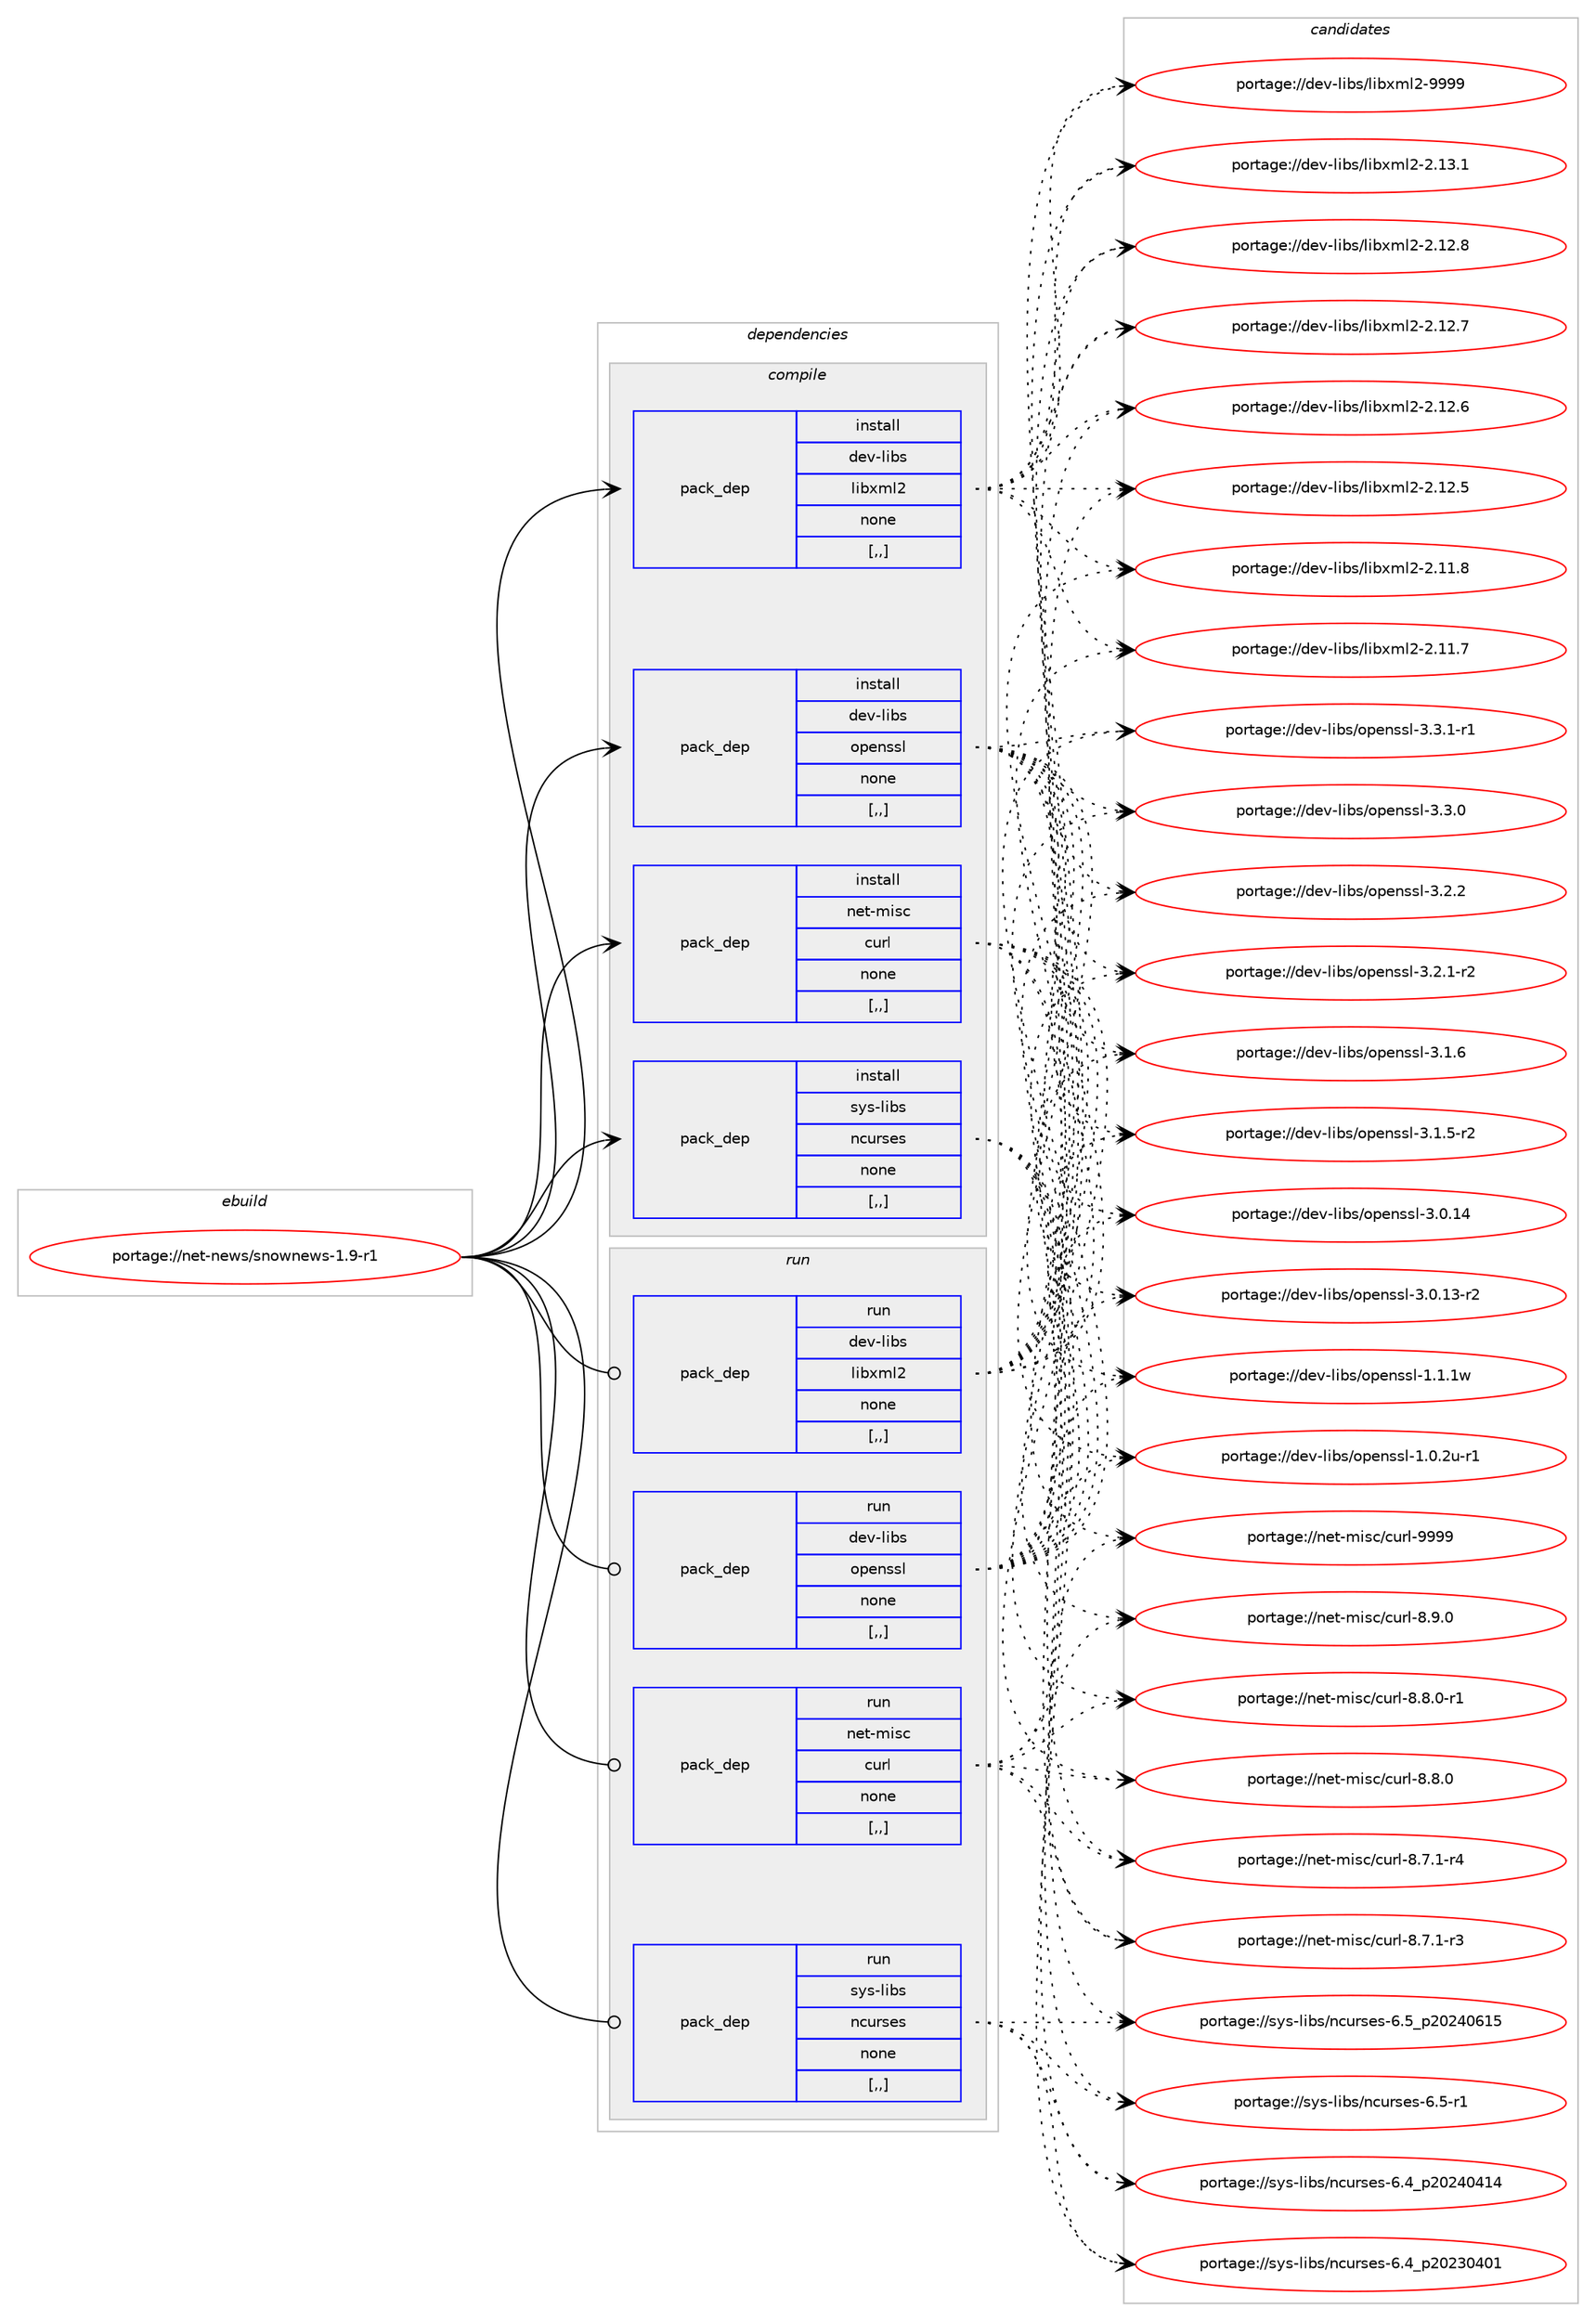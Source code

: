 digraph prolog {

# *************
# Graph options
# *************

newrank=true;
concentrate=true;
compound=true;
graph [rankdir=LR,fontname=Helvetica,fontsize=10,ranksep=1.5];#, ranksep=2.5, nodesep=0.2];
edge  [arrowhead=vee];
node  [fontname=Helvetica,fontsize=10];

# **********
# The ebuild
# **********

subgraph cluster_leftcol {
color=gray;
label=<<i>ebuild</i>>;
id [label="portage://net-news/snownews-1.9-r1", color=red, width=4, href="../net-news/snownews-1.9-r1.svg"];
}

# ****************
# The dependencies
# ****************

subgraph cluster_midcol {
color=gray;
label=<<i>dependencies</i>>;
subgraph cluster_compile {
fillcolor="#eeeeee";
style=filled;
label=<<i>compile</i>>;
subgraph pack276712 {
dependency379551 [label=<<TABLE BORDER="0" CELLBORDER="1" CELLSPACING="0" CELLPADDING="4" WIDTH="220"><TR><TD ROWSPAN="6" CELLPADDING="30">pack_dep</TD></TR><TR><TD WIDTH="110">install</TD></TR><TR><TD>dev-libs</TD></TR><TR><TD>libxml2</TD></TR><TR><TD>none</TD></TR><TR><TD>[,,]</TD></TR></TABLE>>, shape=none, color=blue];
}
id:e -> dependency379551:w [weight=20,style="solid",arrowhead="vee"];
subgraph pack276713 {
dependency379552 [label=<<TABLE BORDER="0" CELLBORDER="1" CELLSPACING="0" CELLPADDING="4" WIDTH="220"><TR><TD ROWSPAN="6" CELLPADDING="30">pack_dep</TD></TR><TR><TD WIDTH="110">install</TD></TR><TR><TD>dev-libs</TD></TR><TR><TD>openssl</TD></TR><TR><TD>none</TD></TR><TR><TD>[,,]</TD></TR></TABLE>>, shape=none, color=blue];
}
id:e -> dependency379552:w [weight=20,style="solid",arrowhead="vee"];
subgraph pack276714 {
dependency379553 [label=<<TABLE BORDER="0" CELLBORDER="1" CELLSPACING="0" CELLPADDING="4" WIDTH="220"><TR><TD ROWSPAN="6" CELLPADDING="30">pack_dep</TD></TR><TR><TD WIDTH="110">install</TD></TR><TR><TD>net-misc</TD></TR><TR><TD>curl</TD></TR><TR><TD>none</TD></TR><TR><TD>[,,]</TD></TR></TABLE>>, shape=none, color=blue];
}
id:e -> dependency379553:w [weight=20,style="solid",arrowhead="vee"];
subgraph pack276715 {
dependency379554 [label=<<TABLE BORDER="0" CELLBORDER="1" CELLSPACING="0" CELLPADDING="4" WIDTH="220"><TR><TD ROWSPAN="6" CELLPADDING="30">pack_dep</TD></TR><TR><TD WIDTH="110">install</TD></TR><TR><TD>sys-libs</TD></TR><TR><TD>ncurses</TD></TR><TR><TD>none</TD></TR><TR><TD>[,,]</TD></TR></TABLE>>, shape=none, color=blue];
}
id:e -> dependency379554:w [weight=20,style="solid",arrowhead="vee"];
}
subgraph cluster_compileandrun {
fillcolor="#eeeeee";
style=filled;
label=<<i>compile and run</i>>;
}
subgraph cluster_run {
fillcolor="#eeeeee";
style=filled;
label=<<i>run</i>>;
subgraph pack276716 {
dependency379555 [label=<<TABLE BORDER="0" CELLBORDER="1" CELLSPACING="0" CELLPADDING="4" WIDTH="220"><TR><TD ROWSPAN="6" CELLPADDING="30">pack_dep</TD></TR><TR><TD WIDTH="110">run</TD></TR><TR><TD>dev-libs</TD></TR><TR><TD>libxml2</TD></TR><TR><TD>none</TD></TR><TR><TD>[,,]</TD></TR></TABLE>>, shape=none, color=blue];
}
id:e -> dependency379555:w [weight=20,style="solid",arrowhead="odot"];
subgraph pack276717 {
dependency379556 [label=<<TABLE BORDER="0" CELLBORDER="1" CELLSPACING="0" CELLPADDING="4" WIDTH="220"><TR><TD ROWSPAN="6" CELLPADDING="30">pack_dep</TD></TR><TR><TD WIDTH="110">run</TD></TR><TR><TD>dev-libs</TD></TR><TR><TD>openssl</TD></TR><TR><TD>none</TD></TR><TR><TD>[,,]</TD></TR></TABLE>>, shape=none, color=blue];
}
id:e -> dependency379556:w [weight=20,style="solid",arrowhead="odot"];
subgraph pack276718 {
dependency379557 [label=<<TABLE BORDER="0" CELLBORDER="1" CELLSPACING="0" CELLPADDING="4" WIDTH="220"><TR><TD ROWSPAN="6" CELLPADDING="30">pack_dep</TD></TR><TR><TD WIDTH="110">run</TD></TR><TR><TD>net-misc</TD></TR><TR><TD>curl</TD></TR><TR><TD>none</TD></TR><TR><TD>[,,]</TD></TR></TABLE>>, shape=none, color=blue];
}
id:e -> dependency379557:w [weight=20,style="solid",arrowhead="odot"];
subgraph pack276719 {
dependency379558 [label=<<TABLE BORDER="0" CELLBORDER="1" CELLSPACING="0" CELLPADDING="4" WIDTH="220"><TR><TD ROWSPAN="6" CELLPADDING="30">pack_dep</TD></TR><TR><TD WIDTH="110">run</TD></TR><TR><TD>sys-libs</TD></TR><TR><TD>ncurses</TD></TR><TR><TD>none</TD></TR><TR><TD>[,,]</TD></TR></TABLE>>, shape=none, color=blue];
}
id:e -> dependency379558:w [weight=20,style="solid",arrowhead="odot"];
}
}

# **************
# The candidates
# **************

subgraph cluster_choices {
rank=same;
color=gray;
label=<<i>candidates</i>>;

subgraph choice276712 {
color=black;
nodesep=1;
choice10010111845108105981154710810598120109108504557575757 [label="portage://dev-libs/libxml2-9999", color=red, width=4,href="../dev-libs/libxml2-9999.svg"];
choice100101118451081059811547108105981201091085045504649514649 [label="portage://dev-libs/libxml2-2.13.1", color=red, width=4,href="../dev-libs/libxml2-2.13.1.svg"];
choice100101118451081059811547108105981201091085045504649504656 [label="portage://dev-libs/libxml2-2.12.8", color=red, width=4,href="../dev-libs/libxml2-2.12.8.svg"];
choice100101118451081059811547108105981201091085045504649504655 [label="portage://dev-libs/libxml2-2.12.7", color=red, width=4,href="../dev-libs/libxml2-2.12.7.svg"];
choice100101118451081059811547108105981201091085045504649504654 [label="portage://dev-libs/libxml2-2.12.6", color=red, width=4,href="../dev-libs/libxml2-2.12.6.svg"];
choice100101118451081059811547108105981201091085045504649504653 [label="portage://dev-libs/libxml2-2.12.5", color=red, width=4,href="../dev-libs/libxml2-2.12.5.svg"];
choice100101118451081059811547108105981201091085045504649494656 [label="portage://dev-libs/libxml2-2.11.8", color=red, width=4,href="../dev-libs/libxml2-2.11.8.svg"];
choice100101118451081059811547108105981201091085045504649494655 [label="portage://dev-libs/libxml2-2.11.7", color=red, width=4,href="../dev-libs/libxml2-2.11.7.svg"];
dependency379551:e -> choice10010111845108105981154710810598120109108504557575757:w [style=dotted,weight="100"];
dependency379551:e -> choice100101118451081059811547108105981201091085045504649514649:w [style=dotted,weight="100"];
dependency379551:e -> choice100101118451081059811547108105981201091085045504649504656:w [style=dotted,weight="100"];
dependency379551:e -> choice100101118451081059811547108105981201091085045504649504655:w [style=dotted,weight="100"];
dependency379551:e -> choice100101118451081059811547108105981201091085045504649504654:w [style=dotted,weight="100"];
dependency379551:e -> choice100101118451081059811547108105981201091085045504649504653:w [style=dotted,weight="100"];
dependency379551:e -> choice100101118451081059811547108105981201091085045504649494656:w [style=dotted,weight="100"];
dependency379551:e -> choice100101118451081059811547108105981201091085045504649494655:w [style=dotted,weight="100"];
}
subgraph choice276713 {
color=black;
nodesep=1;
choice1001011184510810598115471111121011101151151084551465146494511449 [label="portage://dev-libs/openssl-3.3.1-r1", color=red, width=4,href="../dev-libs/openssl-3.3.1-r1.svg"];
choice100101118451081059811547111112101110115115108455146514648 [label="portage://dev-libs/openssl-3.3.0", color=red, width=4,href="../dev-libs/openssl-3.3.0.svg"];
choice100101118451081059811547111112101110115115108455146504650 [label="portage://dev-libs/openssl-3.2.2", color=red, width=4,href="../dev-libs/openssl-3.2.2.svg"];
choice1001011184510810598115471111121011101151151084551465046494511450 [label="portage://dev-libs/openssl-3.2.1-r2", color=red, width=4,href="../dev-libs/openssl-3.2.1-r2.svg"];
choice100101118451081059811547111112101110115115108455146494654 [label="portage://dev-libs/openssl-3.1.6", color=red, width=4,href="../dev-libs/openssl-3.1.6.svg"];
choice1001011184510810598115471111121011101151151084551464946534511450 [label="portage://dev-libs/openssl-3.1.5-r2", color=red, width=4,href="../dev-libs/openssl-3.1.5-r2.svg"];
choice10010111845108105981154711111210111011511510845514648464952 [label="portage://dev-libs/openssl-3.0.14", color=red, width=4,href="../dev-libs/openssl-3.0.14.svg"];
choice100101118451081059811547111112101110115115108455146484649514511450 [label="portage://dev-libs/openssl-3.0.13-r2", color=red, width=4,href="../dev-libs/openssl-3.0.13-r2.svg"];
choice100101118451081059811547111112101110115115108454946494649119 [label="portage://dev-libs/openssl-1.1.1w", color=red, width=4,href="../dev-libs/openssl-1.1.1w.svg"];
choice1001011184510810598115471111121011101151151084549464846501174511449 [label="portage://dev-libs/openssl-1.0.2u-r1", color=red, width=4,href="../dev-libs/openssl-1.0.2u-r1.svg"];
dependency379552:e -> choice1001011184510810598115471111121011101151151084551465146494511449:w [style=dotted,weight="100"];
dependency379552:e -> choice100101118451081059811547111112101110115115108455146514648:w [style=dotted,weight="100"];
dependency379552:e -> choice100101118451081059811547111112101110115115108455146504650:w [style=dotted,weight="100"];
dependency379552:e -> choice1001011184510810598115471111121011101151151084551465046494511450:w [style=dotted,weight="100"];
dependency379552:e -> choice100101118451081059811547111112101110115115108455146494654:w [style=dotted,weight="100"];
dependency379552:e -> choice1001011184510810598115471111121011101151151084551464946534511450:w [style=dotted,weight="100"];
dependency379552:e -> choice10010111845108105981154711111210111011511510845514648464952:w [style=dotted,weight="100"];
dependency379552:e -> choice100101118451081059811547111112101110115115108455146484649514511450:w [style=dotted,weight="100"];
dependency379552:e -> choice100101118451081059811547111112101110115115108454946494649119:w [style=dotted,weight="100"];
dependency379552:e -> choice1001011184510810598115471111121011101151151084549464846501174511449:w [style=dotted,weight="100"];
}
subgraph choice276714 {
color=black;
nodesep=1;
choice110101116451091051159947991171141084557575757 [label="portage://net-misc/curl-9999", color=red, width=4,href="../net-misc/curl-9999.svg"];
choice11010111645109105115994799117114108455646574648 [label="portage://net-misc/curl-8.9.0", color=red, width=4,href="../net-misc/curl-8.9.0.svg"];
choice110101116451091051159947991171141084556465646484511449 [label="portage://net-misc/curl-8.8.0-r1", color=red, width=4,href="../net-misc/curl-8.8.0-r1.svg"];
choice11010111645109105115994799117114108455646564648 [label="portage://net-misc/curl-8.8.0", color=red, width=4,href="../net-misc/curl-8.8.0.svg"];
choice110101116451091051159947991171141084556465546494511452 [label="portage://net-misc/curl-8.7.1-r4", color=red, width=4,href="../net-misc/curl-8.7.1-r4.svg"];
choice110101116451091051159947991171141084556465546494511451 [label="portage://net-misc/curl-8.7.1-r3", color=red, width=4,href="../net-misc/curl-8.7.1-r3.svg"];
dependency379553:e -> choice110101116451091051159947991171141084557575757:w [style=dotted,weight="100"];
dependency379553:e -> choice11010111645109105115994799117114108455646574648:w [style=dotted,weight="100"];
dependency379553:e -> choice110101116451091051159947991171141084556465646484511449:w [style=dotted,weight="100"];
dependency379553:e -> choice11010111645109105115994799117114108455646564648:w [style=dotted,weight="100"];
dependency379553:e -> choice110101116451091051159947991171141084556465546494511452:w [style=dotted,weight="100"];
dependency379553:e -> choice110101116451091051159947991171141084556465546494511451:w [style=dotted,weight="100"];
}
subgraph choice276715 {
color=black;
nodesep=1;
choice1151211154510810598115471109911711411510111545544653951125048505248544953 [label="portage://sys-libs/ncurses-6.5_p20240615", color=red, width=4,href="../sys-libs/ncurses-6.5_p20240615.svg"];
choice11512111545108105981154711099117114115101115455446534511449 [label="portage://sys-libs/ncurses-6.5-r1", color=red, width=4,href="../sys-libs/ncurses-6.5-r1.svg"];
choice1151211154510810598115471109911711411510111545544652951125048505248524952 [label="portage://sys-libs/ncurses-6.4_p20240414", color=red, width=4,href="../sys-libs/ncurses-6.4_p20240414.svg"];
choice1151211154510810598115471109911711411510111545544652951125048505148524849 [label="portage://sys-libs/ncurses-6.4_p20230401", color=red, width=4,href="../sys-libs/ncurses-6.4_p20230401.svg"];
dependency379554:e -> choice1151211154510810598115471109911711411510111545544653951125048505248544953:w [style=dotted,weight="100"];
dependency379554:e -> choice11512111545108105981154711099117114115101115455446534511449:w [style=dotted,weight="100"];
dependency379554:e -> choice1151211154510810598115471109911711411510111545544652951125048505248524952:w [style=dotted,weight="100"];
dependency379554:e -> choice1151211154510810598115471109911711411510111545544652951125048505148524849:w [style=dotted,weight="100"];
}
subgraph choice276716 {
color=black;
nodesep=1;
choice10010111845108105981154710810598120109108504557575757 [label="portage://dev-libs/libxml2-9999", color=red, width=4,href="../dev-libs/libxml2-9999.svg"];
choice100101118451081059811547108105981201091085045504649514649 [label="portage://dev-libs/libxml2-2.13.1", color=red, width=4,href="../dev-libs/libxml2-2.13.1.svg"];
choice100101118451081059811547108105981201091085045504649504656 [label="portage://dev-libs/libxml2-2.12.8", color=red, width=4,href="../dev-libs/libxml2-2.12.8.svg"];
choice100101118451081059811547108105981201091085045504649504655 [label="portage://dev-libs/libxml2-2.12.7", color=red, width=4,href="../dev-libs/libxml2-2.12.7.svg"];
choice100101118451081059811547108105981201091085045504649504654 [label="portage://dev-libs/libxml2-2.12.6", color=red, width=4,href="../dev-libs/libxml2-2.12.6.svg"];
choice100101118451081059811547108105981201091085045504649504653 [label="portage://dev-libs/libxml2-2.12.5", color=red, width=4,href="../dev-libs/libxml2-2.12.5.svg"];
choice100101118451081059811547108105981201091085045504649494656 [label="portage://dev-libs/libxml2-2.11.8", color=red, width=4,href="../dev-libs/libxml2-2.11.8.svg"];
choice100101118451081059811547108105981201091085045504649494655 [label="portage://dev-libs/libxml2-2.11.7", color=red, width=4,href="../dev-libs/libxml2-2.11.7.svg"];
dependency379555:e -> choice10010111845108105981154710810598120109108504557575757:w [style=dotted,weight="100"];
dependency379555:e -> choice100101118451081059811547108105981201091085045504649514649:w [style=dotted,weight="100"];
dependency379555:e -> choice100101118451081059811547108105981201091085045504649504656:w [style=dotted,weight="100"];
dependency379555:e -> choice100101118451081059811547108105981201091085045504649504655:w [style=dotted,weight="100"];
dependency379555:e -> choice100101118451081059811547108105981201091085045504649504654:w [style=dotted,weight="100"];
dependency379555:e -> choice100101118451081059811547108105981201091085045504649504653:w [style=dotted,weight="100"];
dependency379555:e -> choice100101118451081059811547108105981201091085045504649494656:w [style=dotted,weight="100"];
dependency379555:e -> choice100101118451081059811547108105981201091085045504649494655:w [style=dotted,weight="100"];
}
subgraph choice276717 {
color=black;
nodesep=1;
choice1001011184510810598115471111121011101151151084551465146494511449 [label="portage://dev-libs/openssl-3.3.1-r1", color=red, width=4,href="../dev-libs/openssl-3.3.1-r1.svg"];
choice100101118451081059811547111112101110115115108455146514648 [label="portage://dev-libs/openssl-3.3.0", color=red, width=4,href="../dev-libs/openssl-3.3.0.svg"];
choice100101118451081059811547111112101110115115108455146504650 [label="portage://dev-libs/openssl-3.2.2", color=red, width=4,href="../dev-libs/openssl-3.2.2.svg"];
choice1001011184510810598115471111121011101151151084551465046494511450 [label="portage://dev-libs/openssl-3.2.1-r2", color=red, width=4,href="../dev-libs/openssl-3.2.1-r2.svg"];
choice100101118451081059811547111112101110115115108455146494654 [label="portage://dev-libs/openssl-3.1.6", color=red, width=4,href="../dev-libs/openssl-3.1.6.svg"];
choice1001011184510810598115471111121011101151151084551464946534511450 [label="portage://dev-libs/openssl-3.1.5-r2", color=red, width=4,href="../dev-libs/openssl-3.1.5-r2.svg"];
choice10010111845108105981154711111210111011511510845514648464952 [label="portage://dev-libs/openssl-3.0.14", color=red, width=4,href="../dev-libs/openssl-3.0.14.svg"];
choice100101118451081059811547111112101110115115108455146484649514511450 [label="portage://dev-libs/openssl-3.0.13-r2", color=red, width=4,href="../dev-libs/openssl-3.0.13-r2.svg"];
choice100101118451081059811547111112101110115115108454946494649119 [label="portage://dev-libs/openssl-1.1.1w", color=red, width=4,href="../dev-libs/openssl-1.1.1w.svg"];
choice1001011184510810598115471111121011101151151084549464846501174511449 [label="portage://dev-libs/openssl-1.0.2u-r1", color=red, width=4,href="../dev-libs/openssl-1.0.2u-r1.svg"];
dependency379556:e -> choice1001011184510810598115471111121011101151151084551465146494511449:w [style=dotted,weight="100"];
dependency379556:e -> choice100101118451081059811547111112101110115115108455146514648:w [style=dotted,weight="100"];
dependency379556:e -> choice100101118451081059811547111112101110115115108455146504650:w [style=dotted,weight="100"];
dependency379556:e -> choice1001011184510810598115471111121011101151151084551465046494511450:w [style=dotted,weight="100"];
dependency379556:e -> choice100101118451081059811547111112101110115115108455146494654:w [style=dotted,weight="100"];
dependency379556:e -> choice1001011184510810598115471111121011101151151084551464946534511450:w [style=dotted,weight="100"];
dependency379556:e -> choice10010111845108105981154711111210111011511510845514648464952:w [style=dotted,weight="100"];
dependency379556:e -> choice100101118451081059811547111112101110115115108455146484649514511450:w [style=dotted,weight="100"];
dependency379556:e -> choice100101118451081059811547111112101110115115108454946494649119:w [style=dotted,weight="100"];
dependency379556:e -> choice1001011184510810598115471111121011101151151084549464846501174511449:w [style=dotted,weight="100"];
}
subgraph choice276718 {
color=black;
nodesep=1;
choice110101116451091051159947991171141084557575757 [label="portage://net-misc/curl-9999", color=red, width=4,href="../net-misc/curl-9999.svg"];
choice11010111645109105115994799117114108455646574648 [label="portage://net-misc/curl-8.9.0", color=red, width=4,href="../net-misc/curl-8.9.0.svg"];
choice110101116451091051159947991171141084556465646484511449 [label="portage://net-misc/curl-8.8.0-r1", color=red, width=4,href="../net-misc/curl-8.8.0-r1.svg"];
choice11010111645109105115994799117114108455646564648 [label="portage://net-misc/curl-8.8.0", color=red, width=4,href="../net-misc/curl-8.8.0.svg"];
choice110101116451091051159947991171141084556465546494511452 [label="portage://net-misc/curl-8.7.1-r4", color=red, width=4,href="../net-misc/curl-8.7.1-r4.svg"];
choice110101116451091051159947991171141084556465546494511451 [label="portage://net-misc/curl-8.7.1-r3", color=red, width=4,href="../net-misc/curl-8.7.1-r3.svg"];
dependency379557:e -> choice110101116451091051159947991171141084557575757:w [style=dotted,weight="100"];
dependency379557:e -> choice11010111645109105115994799117114108455646574648:w [style=dotted,weight="100"];
dependency379557:e -> choice110101116451091051159947991171141084556465646484511449:w [style=dotted,weight="100"];
dependency379557:e -> choice11010111645109105115994799117114108455646564648:w [style=dotted,weight="100"];
dependency379557:e -> choice110101116451091051159947991171141084556465546494511452:w [style=dotted,weight="100"];
dependency379557:e -> choice110101116451091051159947991171141084556465546494511451:w [style=dotted,weight="100"];
}
subgraph choice276719 {
color=black;
nodesep=1;
choice1151211154510810598115471109911711411510111545544653951125048505248544953 [label="portage://sys-libs/ncurses-6.5_p20240615", color=red, width=4,href="../sys-libs/ncurses-6.5_p20240615.svg"];
choice11512111545108105981154711099117114115101115455446534511449 [label="portage://sys-libs/ncurses-6.5-r1", color=red, width=4,href="../sys-libs/ncurses-6.5-r1.svg"];
choice1151211154510810598115471109911711411510111545544652951125048505248524952 [label="portage://sys-libs/ncurses-6.4_p20240414", color=red, width=4,href="../sys-libs/ncurses-6.4_p20240414.svg"];
choice1151211154510810598115471109911711411510111545544652951125048505148524849 [label="portage://sys-libs/ncurses-6.4_p20230401", color=red, width=4,href="../sys-libs/ncurses-6.4_p20230401.svg"];
dependency379558:e -> choice1151211154510810598115471109911711411510111545544653951125048505248544953:w [style=dotted,weight="100"];
dependency379558:e -> choice11512111545108105981154711099117114115101115455446534511449:w [style=dotted,weight="100"];
dependency379558:e -> choice1151211154510810598115471109911711411510111545544652951125048505248524952:w [style=dotted,weight="100"];
dependency379558:e -> choice1151211154510810598115471109911711411510111545544652951125048505148524849:w [style=dotted,weight="100"];
}
}

}
